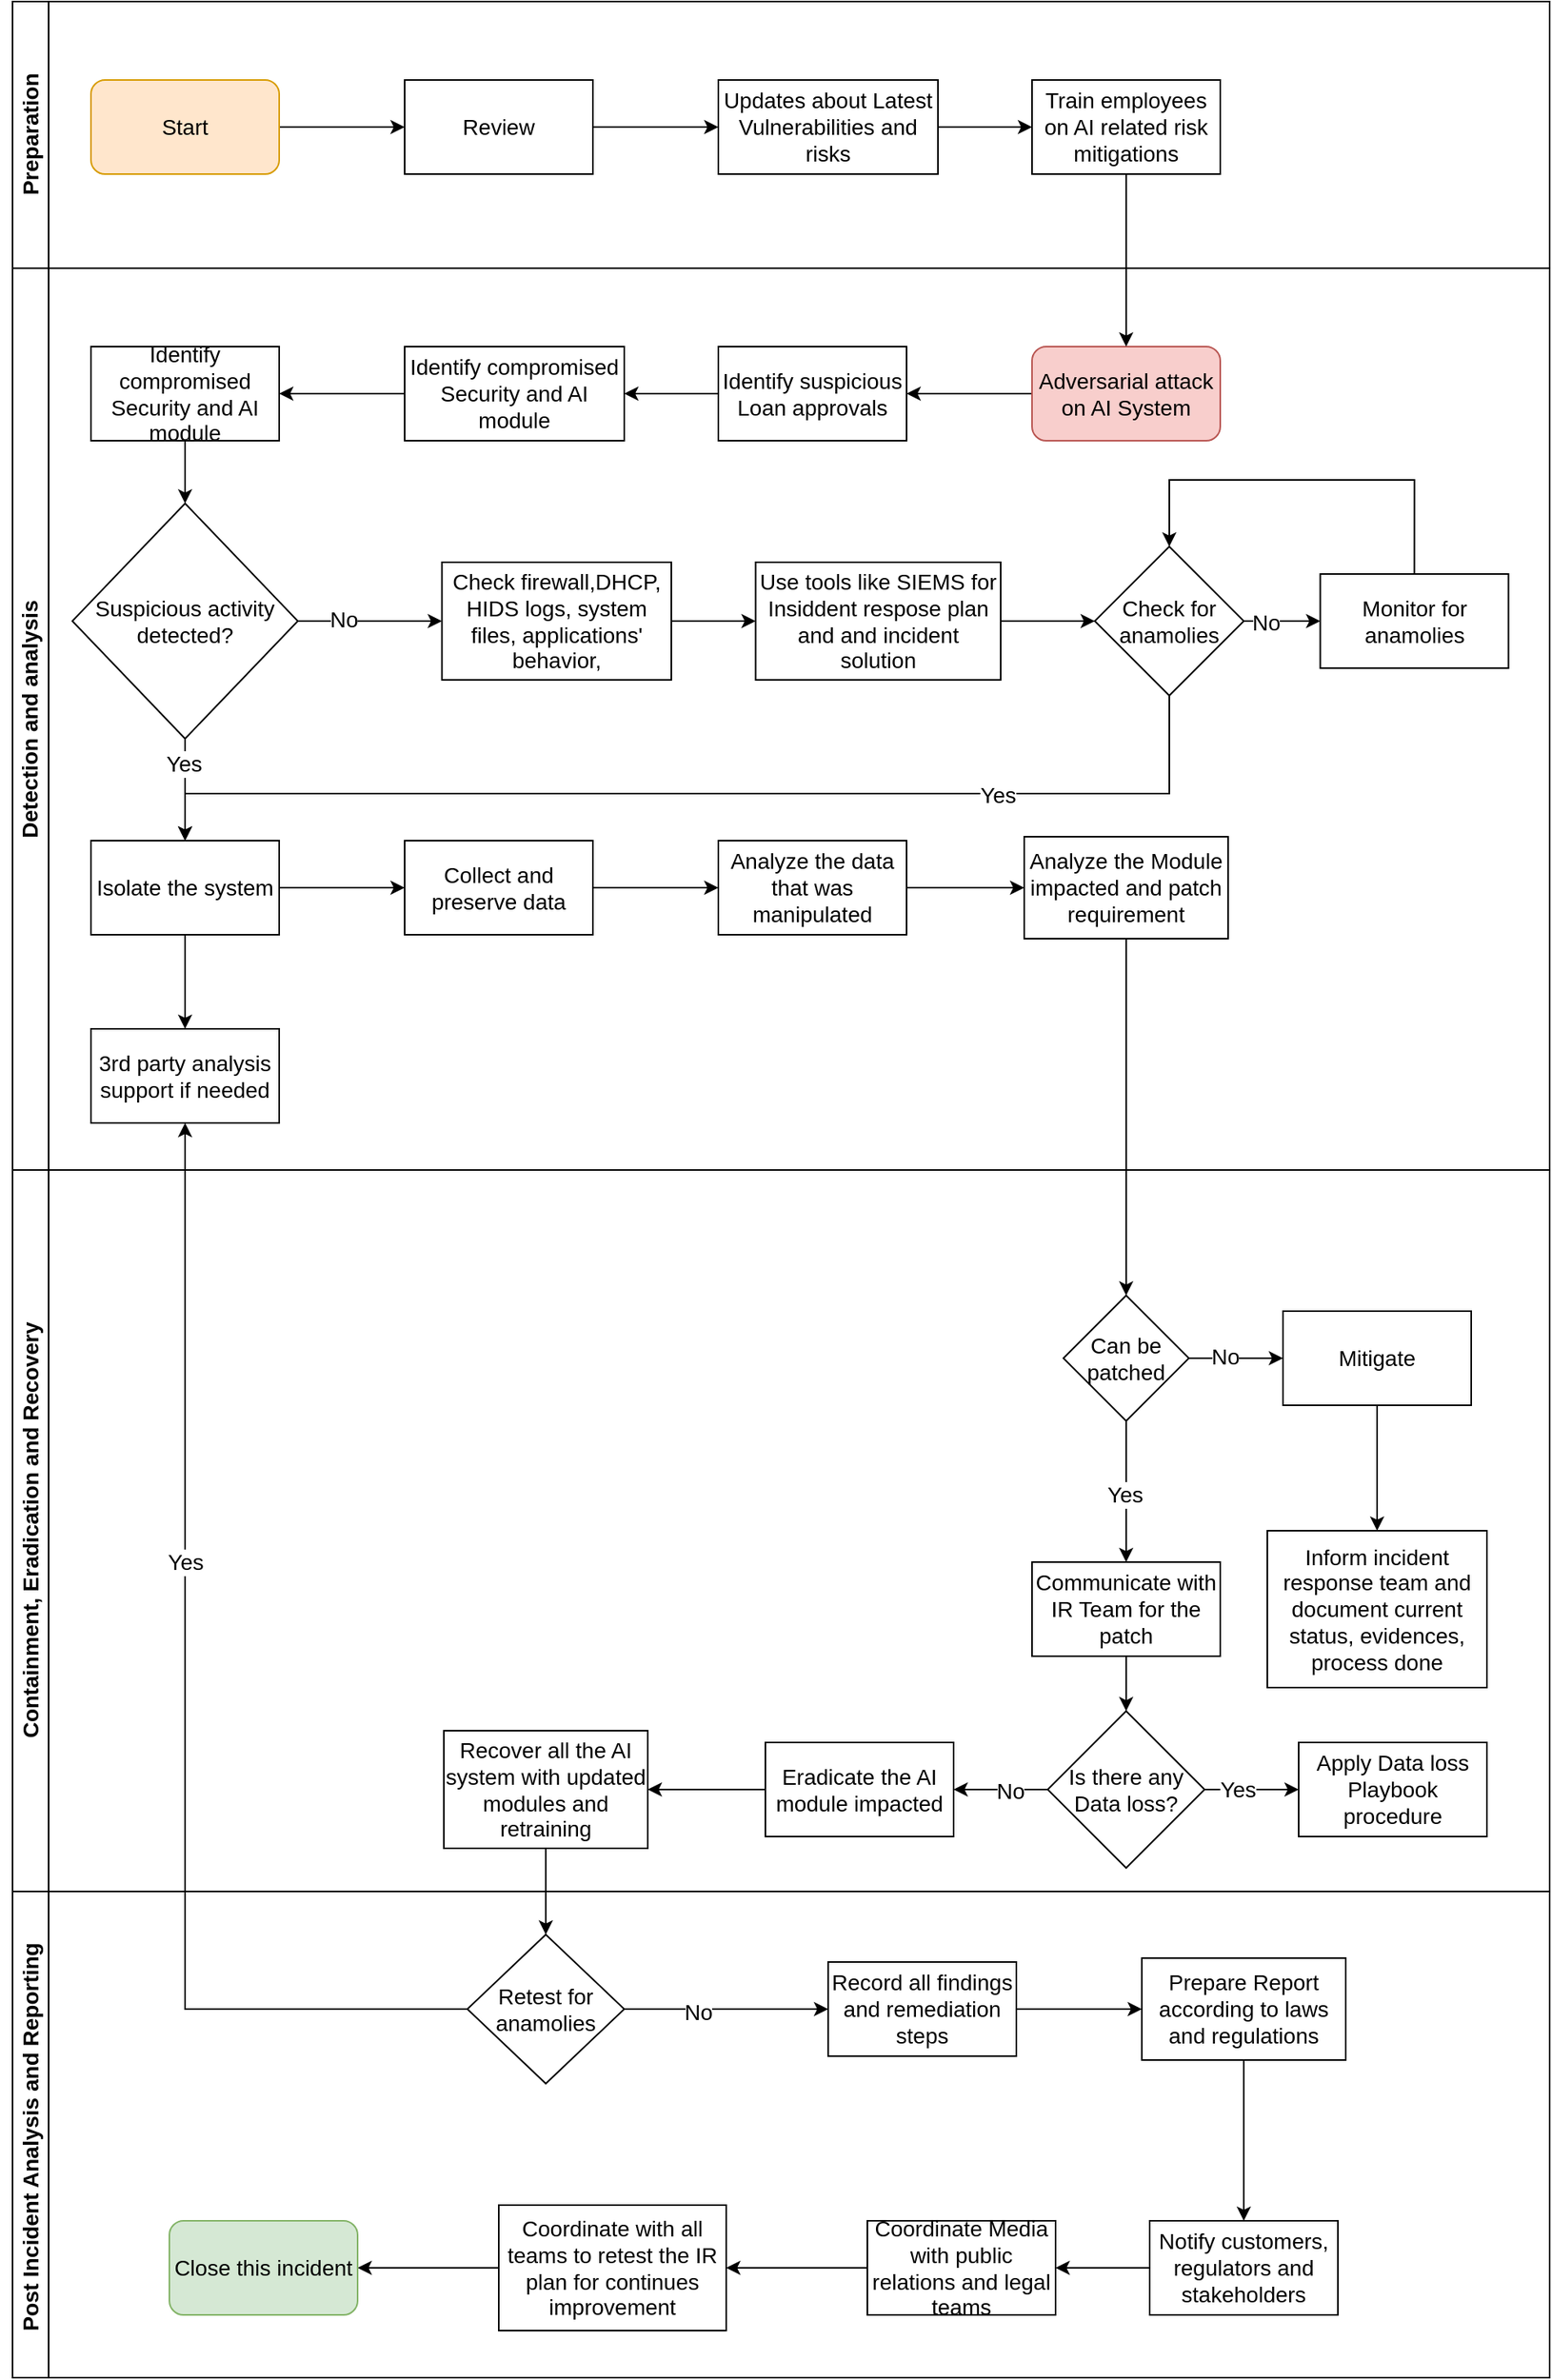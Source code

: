 <mxfile version="22.1.5" type="github">
  <diagram name="Page-1" id="3oRTwqISSOKy9MOM9xWJ">
    <mxGraphModel dx="763" dy="668" grid="1" gridSize="10" guides="1" tooltips="1" connect="1" arrows="1" fold="1" page="1" pageScale="1" pageWidth="850" pageHeight="1100" math="0" shadow="0">
      <root>
        <mxCell id="0" />
        <mxCell id="1" parent="0" />
        <mxCell id="lcPYuuhz_WvnnKhGVCEH-200" value="Preparation" style="swimlane;horizontal=0;whiteSpace=wrap;html=1;fontSize=14;" vertex="1" parent="1">
          <mxGeometry x="950" y="275" width="980" height="170" as="geometry" />
        </mxCell>
        <mxCell id="lcPYuuhz_WvnnKhGVCEH-199" value="" style="edgeStyle=orthogonalEdgeStyle;rounded=0;orthogonalLoop=1;jettySize=auto;html=1;fontSize=14;" edge="1" parent="lcPYuuhz_WvnnKhGVCEH-200" source="lcPYuuhz_WvnnKhGVCEH-197">
          <mxGeometry relative="1" as="geometry">
            <mxPoint x="250.0" y="80" as="targetPoint" />
          </mxGeometry>
        </mxCell>
        <mxCell id="lcPYuuhz_WvnnKhGVCEH-197" value="Start" style="rounded=1;whiteSpace=wrap;html=1;fillColor=#ffe6cc;strokeColor=#d79b00;fontSize=14;" vertex="1" parent="lcPYuuhz_WvnnKhGVCEH-200">
          <mxGeometry x="50" y="50" width="120" height="60" as="geometry" />
        </mxCell>
        <mxCell id="lcPYuuhz_WvnnKhGVCEH-205" value="" style="edgeStyle=orthogonalEdgeStyle;rounded=0;orthogonalLoop=1;jettySize=auto;html=1;fontSize=14;" edge="1" parent="lcPYuuhz_WvnnKhGVCEH-200" source="lcPYuuhz_WvnnKhGVCEH-203" target="lcPYuuhz_WvnnKhGVCEH-204">
          <mxGeometry relative="1" as="geometry" />
        </mxCell>
        <mxCell id="lcPYuuhz_WvnnKhGVCEH-203" value="Review" style="rounded=0;whiteSpace=wrap;html=1;fontSize=14;" vertex="1" parent="lcPYuuhz_WvnnKhGVCEH-200">
          <mxGeometry x="250" y="50" width="120" height="60" as="geometry" />
        </mxCell>
        <mxCell id="lcPYuuhz_WvnnKhGVCEH-207" value="" style="edgeStyle=orthogonalEdgeStyle;rounded=0;orthogonalLoop=1;jettySize=auto;html=1;fontSize=14;" edge="1" parent="lcPYuuhz_WvnnKhGVCEH-200" source="lcPYuuhz_WvnnKhGVCEH-204" target="lcPYuuhz_WvnnKhGVCEH-206">
          <mxGeometry relative="1" as="geometry" />
        </mxCell>
        <mxCell id="lcPYuuhz_WvnnKhGVCEH-204" value="Updates about Latest&lt;br style=&quot;font-size: 14px;&quot;&gt;Vulnerabilities and risks" style="whiteSpace=wrap;html=1;rounded=0;fontSize=14;" vertex="1" parent="lcPYuuhz_WvnnKhGVCEH-200">
          <mxGeometry x="450" y="50" width="140" height="60" as="geometry" />
        </mxCell>
        <mxCell id="lcPYuuhz_WvnnKhGVCEH-206" value="Train employees on AI related risk mitigations" style="whiteSpace=wrap;html=1;rounded=0;fontSize=14;" vertex="1" parent="lcPYuuhz_WvnnKhGVCEH-200">
          <mxGeometry x="650" y="50" width="120" height="60" as="geometry" />
        </mxCell>
        <mxCell id="lcPYuuhz_WvnnKhGVCEH-217" value="Detection and analysis" style="swimlane;horizontal=0;whiteSpace=wrap;html=1;fontSize=14;" vertex="1" parent="1">
          <mxGeometry x="950" y="445" width="980" height="575" as="geometry" />
        </mxCell>
        <mxCell id="lcPYuuhz_WvnnKhGVCEH-228" value="" style="edgeStyle=orthogonalEdgeStyle;rounded=0;orthogonalLoop=1;jettySize=auto;html=1;fontSize=14;" edge="1" parent="lcPYuuhz_WvnnKhGVCEH-217" source="lcPYuuhz_WvnnKhGVCEH-215" target="lcPYuuhz_WvnnKhGVCEH-227">
          <mxGeometry relative="1" as="geometry" />
        </mxCell>
        <mxCell id="lcPYuuhz_WvnnKhGVCEH-215" value="Adversarial attack on AI System" style="rounded=1;whiteSpace=wrap;html=1;fillColor=#f8cecc;strokeColor=#b85450;fontSize=14;" vertex="1" parent="lcPYuuhz_WvnnKhGVCEH-217">
          <mxGeometry x="650" y="50" width="120" height="60" as="geometry" />
        </mxCell>
        <mxCell id="lcPYuuhz_WvnnKhGVCEH-232" value="" style="edgeStyle=orthogonalEdgeStyle;rounded=0;orthogonalLoop=1;jettySize=auto;html=1;fontSize=14;" edge="1" parent="lcPYuuhz_WvnnKhGVCEH-217" source="lcPYuuhz_WvnnKhGVCEH-227" target="lcPYuuhz_WvnnKhGVCEH-231">
          <mxGeometry relative="1" as="geometry" />
        </mxCell>
        <mxCell id="lcPYuuhz_WvnnKhGVCEH-227" value="Identify suspicious Loan approvals" style="rounded=0;whiteSpace=wrap;html=1;fontSize=14;" vertex="1" parent="lcPYuuhz_WvnnKhGVCEH-217">
          <mxGeometry x="450" y="50" width="120" height="60" as="geometry" />
        </mxCell>
        <mxCell id="lcPYuuhz_WvnnKhGVCEH-234" value="" style="edgeStyle=orthogonalEdgeStyle;rounded=0;orthogonalLoop=1;jettySize=auto;html=1;fontSize=14;" edge="1" parent="lcPYuuhz_WvnnKhGVCEH-217" source="lcPYuuhz_WvnnKhGVCEH-231" target="lcPYuuhz_WvnnKhGVCEH-233">
          <mxGeometry relative="1" as="geometry" />
        </mxCell>
        <mxCell id="lcPYuuhz_WvnnKhGVCEH-231" value="Identify compromised Security and AI module" style="whiteSpace=wrap;html=1;rounded=0;fontSize=14;" vertex="1" parent="lcPYuuhz_WvnnKhGVCEH-217">
          <mxGeometry x="250" y="50" width="140" height="60" as="geometry" />
        </mxCell>
        <mxCell id="lcPYuuhz_WvnnKhGVCEH-236" value="" style="edgeStyle=orthogonalEdgeStyle;rounded=0;orthogonalLoop=1;jettySize=auto;html=1;fontSize=14;" edge="1" parent="lcPYuuhz_WvnnKhGVCEH-217" source="lcPYuuhz_WvnnKhGVCEH-233" target="lcPYuuhz_WvnnKhGVCEH-235">
          <mxGeometry relative="1" as="geometry" />
        </mxCell>
        <mxCell id="lcPYuuhz_WvnnKhGVCEH-233" value="Identify compromised Security and AI module" style="whiteSpace=wrap;html=1;rounded=0;fontSize=14;" vertex="1" parent="lcPYuuhz_WvnnKhGVCEH-217">
          <mxGeometry x="50" y="50" width="120" height="60" as="geometry" />
        </mxCell>
        <mxCell id="lcPYuuhz_WvnnKhGVCEH-238" value="" style="edgeStyle=orthogonalEdgeStyle;rounded=0;orthogonalLoop=1;jettySize=auto;html=1;fontSize=14;" edge="1" parent="lcPYuuhz_WvnnKhGVCEH-217" source="lcPYuuhz_WvnnKhGVCEH-235" target="lcPYuuhz_WvnnKhGVCEH-237">
          <mxGeometry relative="1" as="geometry" />
        </mxCell>
        <mxCell id="lcPYuuhz_WvnnKhGVCEH-239" value="No" style="edgeLabel;html=1;align=center;verticalAlign=middle;resizable=0;points=[];fontSize=14;" vertex="1" connectable="0" parent="lcPYuuhz_WvnnKhGVCEH-238">
          <mxGeometry x="-0.365" y="1" relative="1" as="geometry">
            <mxPoint as="offset" />
          </mxGeometry>
        </mxCell>
        <mxCell id="lcPYuuhz_WvnnKhGVCEH-241" value="" style="edgeStyle=orthogonalEdgeStyle;rounded=0;orthogonalLoop=1;jettySize=auto;html=1;fontSize=14;" edge="1" parent="lcPYuuhz_WvnnKhGVCEH-217" source="lcPYuuhz_WvnnKhGVCEH-235" target="lcPYuuhz_WvnnKhGVCEH-240">
          <mxGeometry relative="1" as="geometry" />
        </mxCell>
        <mxCell id="lcPYuuhz_WvnnKhGVCEH-242" value="Yes" style="edgeLabel;html=1;align=center;verticalAlign=middle;resizable=0;points=[];fontSize=14;" vertex="1" connectable="0" parent="lcPYuuhz_WvnnKhGVCEH-241">
          <mxGeometry x="-0.516" y="-1" relative="1" as="geometry">
            <mxPoint as="offset" />
          </mxGeometry>
        </mxCell>
        <mxCell id="lcPYuuhz_WvnnKhGVCEH-235" value="Suspicious activity detected?" style="rhombus;whiteSpace=wrap;html=1;rounded=0;fontSize=14;" vertex="1" parent="lcPYuuhz_WvnnKhGVCEH-217">
          <mxGeometry x="38.13" y="150" width="143.75" height="150" as="geometry" />
        </mxCell>
        <mxCell id="lcPYuuhz_WvnnKhGVCEH-248" value="" style="edgeStyle=orthogonalEdgeStyle;rounded=0;orthogonalLoop=1;jettySize=auto;html=1;fontSize=14;" edge="1" parent="lcPYuuhz_WvnnKhGVCEH-217" source="lcPYuuhz_WvnnKhGVCEH-237" target="lcPYuuhz_WvnnKhGVCEH-247">
          <mxGeometry relative="1" as="geometry" />
        </mxCell>
        <mxCell id="lcPYuuhz_WvnnKhGVCEH-237" value="Check firewall,DHCP, HIDS logs, system files, applications&#39; behavior," style="whiteSpace=wrap;html=1;rounded=0;fontSize=14;" vertex="1" parent="lcPYuuhz_WvnnKhGVCEH-217">
          <mxGeometry x="273.76" y="187.5" width="146.25" height="75" as="geometry" />
        </mxCell>
        <mxCell id="lcPYuuhz_WvnnKhGVCEH-244" value="" style="edgeStyle=orthogonalEdgeStyle;rounded=0;orthogonalLoop=1;jettySize=auto;html=1;fontSize=14;" edge="1" parent="lcPYuuhz_WvnnKhGVCEH-217" source="lcPYuuhz_WvnnKhGVCEH-240" target="lcPYuuhz_WvnnKhGVCEH-243">
          <mxGeometry relative="1" as="geometry" />
        </mxCell>
        <mxCell id="lcPYuuhz_WvnnKhGVCEH-246" value="" style="edgeStyle=orthogonalEdgeStyle;rounded=0;orthogonalLoop=1;jettySize=auto;html=1;fontSize=14;" edge="1" parent="lcPYuuhz_WvnnKhGVCEH-217" source="lcPYuuhz_WvnnKhGVCEH-240" target="lcPYuuhz_WvnnKhGVCEH-245">
          <mxGeometry relative="1" as="geometry" />
        </mxCell>
        <mxCell id="lcPYuuhz_WvnnKhGVCEH-240" value="Isolate the system" style="whiteSpace=wrap;html=1;rounded=0;fontSize=14;" vertex="1" parent="lcPYuuhz_WvnnKhGVCEH-217">
          <mxGeometry x="49.995" y="365" width="120" height="60" as="geometry" />
        </mxCell>
        <mxCell id="lcPYuuhz_WvnnKhGVCEH-250" value="" style="edgeStyle=orthogonalEdgeStyle;rounded=0;orthogonalLoop=1;jettySize=auto;html=1;fontSize=14;" edge="1" parent="lcPYuuhz_WvnnKhGVCEH-217" source="lcPYuuhz_WvnnKhGVCEH-243" target="lcPYuuhz_WvnnKhGVCEH-249">
          <mxGeometry relative="1" as="geometry" />
        </mxCell>
        <mxCell id="lcPYuuhz_WvnnKhGVCEH-243" value="Collect and preserve data" style="whiteSpace=wrap;html=1;rounded=0;fontSize=14;" vertex="1" parent="lcPYuuhz_WvnnKhGVCEH-217">
          <mxGeometry x="249.995" y="365" width="120" height="60" as="geometry" />
        </mxCell>
        <mxCell id="lcPYuuhz_WvnnKhGVCEH-245" value="3rd party analysis support if needed" style="whiteSpace=wrap;html=1;rounded=0;fontSize=14;" vertex="1" parent="lcPYuuhz_WvnnKhGVCEH-217">
          <mxGeometry x="50.005" y="485" width="120" height="60" as="geometry" />
        </mxCell>
        <mxCell id="lcPYuuhz_WvnnKhGVCEH-254" value="" style="edgeStyle=orthogonalEdgeStyle;rounded=0;orthogonalLoop=1;jettySize=auto;html=1;fontSize=14;" edge="1" parent="lcPYuuhz_WvnnKhGVCEH-217" source="lcPYuuhz_WvnnKhGVCEH-247" target="lcPYuuhz_WvnnKhGVCEH-253">
          <mxGeometry relative="1" as="geometry" />
        </mxCell>
        <mxCell id="lcPYuuhz_WvnnKhGVCEH-247" value="Use tools like SIEMS for Insiddent respose plan and and incident solution" style="whiteSpace=wrap;html=1;rounded=0;fontSize=14;" vertex="1" parent="lcPYuuhz_WvnnKhGVCEH-217">
          <mxGeometry x="473.76" y="187.5" width="156.25" height="75" as="geometry" />
        </mxCell>
        <mxCell id="lcPYuuhz_WvnnKhGVCEH-252" value="" style="edgeStyle=orthogonalEdgeStyle;rounded=0;orthogonalLoop=1;jettySize=auto;html=1;fontSize=14;" edge="1" parent="lcPYuuhz_WvnnKhGVCEH-217" source="lcPYuuhz_WvnnKhGVCEH-249" target="lcPYuuhz_WvnnKhGVCEH-251">
          <mxGeometry relative="1" as="geometry" />
        </mxCell>
        <mxCell id="lcPYuuhz_WvnnKhGVCEH-249" value="Analyze the data that was manipulated" style="whiteSpace=wrap;html=1;rounded=0;fontSize=14;" vertex="1" parent="lcPYuuhz_WvnnKhGVCEH-217">
          <mxGeometry x="449.995" y="365" width="120" height="60" as="geometry" />
        </mxCell>
        <mxCell id="lcPYuuhz_WvnnKhGVCEH-251" value="Analyze the Module impacted and patch requirement" style="whiteSpace=wrap;html=1;rounded=0;fontSize=14;" vertex="1" parent="lcPYuuhz_WvnnKhGVCEH-217">
          <mxGeometry x="645" y="362.5" width="130.01" height="65" as="geometry" />
        </mxCell>
        <mxCell id="lcPYuuhz_WvnnKhGVCEH-255" style="edgeStyle=orthogonalEdgeStyle;rounded=0;orthogonalLoop=1;jettySize=auto;html=1;entryX=0.5;entryY=0;entryDx=0;entryDy=0;exitX=0.5;exitY=1;exitDx=0;exitDy=0;fontSize=14;" edge="1" parent="lcPYuuhz_WvnnKhGVCEH-217" source="lcPYuuhz_WvnnKhGVCEH-253" target="lcPYuuhz_WvnnKhGVCEH-240">
          <mxGeometry relative="1" as="geometry">
            <mxPoint x="783.765" y="305" as="sourcePoint" />
            <mxPoint x="200.005" y="445" as="targetPoint" />
            <Array as="points">
              <mxPoint x="737" y="335" />
              <mxPoint x="110" y="335" />
            </Array>
          </mxGeometry>
        </mxCell>
        <mxCell id="lcPYuuhz_WvnnKhGVCEH-256" value="Yes" style="edgeLabel;html=1;align=center;verticalAlign=middle;resizable=0;points=[];fontSize=14;" vertex="1" connectable="0" parent="lcPYuuhz_WvnnKhGVCEH-255">
          <mxGeometry x="-0.301" y="1" relative="1" as="geometry">
            <mxPoint x="79" as="offset" />
          </mxGeometry>
        </mxCell>
        <mxCell id="lcPYuuhz_WvnnKhGVCEH-258" value="" style="edgeStyle=orthogonalEdgeStyle;rounded=0;orthogonalLoop=1;jettySize=auto;html=1;fontSize=14;" edge="1" parent="lcPYuuhz_WvnnKhGVCEH-217" source="lcPYuuhz_WvnnKhGVCEH-253" target="lcPYuuhz_WvnnKhGVCEH-257">
          <mxGeometry relative="1" as="geometry" />
        </mxCell>
        <mxCell id="lcPYuuhz_WvnnKhGVCEH-260" value="No" style="edgeLabel;html=1;align=center;verticalAlign=middle;resizable=0;points=[];fontSize=14;" vertex="1" connectable="0" parent="lcPYuuhz_WvnnKhGVCEH-258">
          <mxGeometry x="-0.445" y="-1" relative="1" as="geometry">
            <mxPoint as="offset" />
          </mxGeometry>
        </mxCell>
        <mxCell id="lcPYuuhz_WvnnKhGVCEH-253" value="Check for anamolies" style="rhombus;whiteSpace=wrap;html=1;rounded=0;fontSize=14;" vertex="1" parent="lcPYuuhz_WvnnKhGVCEH-217">
          <mxGeometry x="690" y="177.5" width="95" height="95" as="geometry" />
        </mxCell>
        <mxCell id="lcPYuuhz_WvnnKhGVCEH-303" style="edgeStyle=orthogonalEdgeStyle;rounded=0;orthogonalLoop=1;jettySize=auto;html=1;exitX=0.5;exitY=0;exitDx=0;exitDy=0;entryX=0.5;entryY=0;entryDx=0;entryDy=0;fontSize=14;" edge="1" parent="lcPYuuhz_WvnnKhGVCEH-217" source="lcPYuuhz_WvnnKhGVCEH-257" target="lcPYuuhz_WvnnKhGVCEH-253">
          <mxGeometry relative="1" as="geometry">
            <Array as="points">
              <mxPoint x="894" y="135" />
              <mxPoint x="738" y="135" />
            </Array>
          </mxGeometry>
        </mxCell>
        <mxCell id="lcPYuuhz_WvnnKhGVCEH-257" value="Monitor for anamolies" style="whiteSpace=wrap;html=1;rounded=0;fontSize=14;" vertex="1" parent="lcPYuuhz_WvnnKhGVCEH-217">
          <mxGeometry x="833.755" y="195" width="120" height="60" as="geometry" />
        </mxCell>
        <mxCell id="lcPYuuhz_WvnnKhGVCEH-216" style="edgeStyle=orthogonalEdgeStyle;rounded=0;orthogonalLoop=1;jettySize=auto;html=1;exitX=0.5;exitY=1;exitDx=0;exitDy=0;fontSize=14;" edge="1" parent="1" source="lcPYuuhz_WvnnKhGVCEH-206" target="lcPYuuhz_WvnnKhGVCEH-215">
          <mxGeometry relative="1" as="geometry" />
        </mxCell>
        <mxCell id="lcPYuuhz_WvnnKhGVCEH-261" value="Containment, Eradication and Recovery" style="swimlane;horizontal=0;whiteSpace=wrap;html=1;fontSize=14;" vertex="1" parent="1">
          <mxGeometry x="950" y="1020" width="980" height="460" as="geometry" />
        </mxCell>
        <mxCell id="lcPYuuhz_WvnnKhGVCEH-266" value="" style="edgeStyle=orthogonalEdgeStyle;rounded=0;orthogonalLoop=1;jettySize=auto;html=1;fontSize=14;" edge="1" parent="lcPYuuhz_WvnnKhGVCEH-261" source="lcPYuuhz_WvnnKhGVCEH-263" target="lcPYuuhz_WvnnKhGVCEH-265">
          <mxGeometry relative="1" as="geometry" />
        </mxCell>
        <mxCell id="lcPYuuhz_WvnnKhGVCEH-269" value="No" style="edgeLabel;html=1;align=center;verticalAlign=middle;resizable=0;points=[];fontSize=14;" vertex="1" connectable="0" parent="lcPYuuhz_WvnnKhGVCEH-266">
          <mxGeometry x="-0.249" y="1" relative="1" as="geometry">
            <mxPoint as="offset" />
          </mxGeometry>
        </mxCell>
        <mxCell id="lcPYuuhz_WvnnKhGVCEH-271" value="" style="edgeStyle=orthogonalEdgeStyle;rounded=0;orthogonalLoop=1;jettySize=auto;html=1;fontSize=14;" edge="1" parent="lcPYuuhz_WvnnKhGVCEH-261" source="lcPYuuhz_WvnnKhGVCEH-263" target="lcPYuuhz_WvnnKhGVCEH-270">
          <mxGeometry relative="1" as="geometry" />
        </mxCell>
        <mxCell id="lcPYuuhz_WvnnKhGVCEH-272" value="Yes" style="edgeLabel;html=1;align=center;verticalAlign=middle;resizable=0;points=[];fontSize=14;" vertex="1" connectable="0" parent="lcPYuuhz_WvnnKhGVCEH-271">
          <mxGeometry x="0.036" y="-1" relative="1" as="geometry">
            <mxPoint as="offset" />
          </mxGeometry>
        </mxCell>
        <mxCell id="lcPYuuhz_WvnnKhGVCEH-263" value="Can be patched" style="rhombus;whiteSpace=wrap;html=1;rounded=0;fontSize=14;" vertex="1" parent="lcPYuuhz_WvnnKhGVCEH-261">
          <mxGeometry x="669.995" y="80" width="80" height="80" as="geometry" />
        </mxCell>
        <mxCell id="lcPYuuhz_WvnnKhGVCEH-268" value="" style="edgeStyle=orthogonalEdgeStyle;rounded=0;orthogonalLoop=1;jettySize=auto;html=1;fontSize=14;" edge="1" parent="lcPYuuhz_WvnnKhGVCEH-261" source="lcPYuuhz_WvnnKhGVCEH-265" target="lcPYuuhz_WvnnKhGVCEH-267">
          <mxGeometry relative="1" as="geometry" />
        </mxCell>
        <mxCell id="lcPYuuhz_WvnnKhGVCEH-265" value="Mitigate" style="whiteSpace=wrap;html=1;rounded=0;fontSize=14;" vertex="1" parent="lcPYuuhz_WvnnKhGVCEH-261">
          <mxGeometry x="809.995" y="90" width="120" height="60" as="geometry" />
        </mxCell>
        <mxCell id="lcPYuuhz_WvnnKhGVCEH-267" value="Inform incident response team and document current status, evidences, process done" style="whiteSpace=wrap;html=1;rounded=0;fontSize=14;" vertex="1" parent="lcPYuuhz_WvnnKhGVCEH-261">
          <mxGeometry x="799.99" y="230" width="140.01" height="100" as="geometry" />
        </mxCell>
        <mxCell id="lcPYuuhz_WvnnKhGVCEH-274" value="" style="edgeStyle=orthogonalEdgeStyle;rounded=0;orthogonalLoop=1;jettySize=auto;html=1;fontSize=14;" edge="1" parent="lcPYuuhz_WvnnKhGVCEH-261" source="lcPYuuhz_WvnnKhGVCEH-270" target="lcPYuuhz_WvnnKhGVCEH-273">
          <mxGeometry relative="1" as="geometry" />
        </mxCell>
        <mxCell id="lcPYuuhz_WvnnKhGVCEH-270" value="Communicate with IR Team for the patch" style="whiteSpace=wrap;html=1;rounded=0;fontSize=14;" vertex="1" parent="lcPYuuhz_WvnnKhGVCEH-261">
          <mxGeometry x="649.995" y="250" width="120" height="60" as="geometry" />
        </mxCell>
        <mxCell id="lcPYuuhz_WvnnKhGVCEH-276" value="" style="edgeStyle=orthogonalEdgeStyle;rounded=0;orthogonalLoop=1;jettySize=auto;html=1;fontSize=14;" edge="1" parent="lcPYuuhz_WvnnKhGVCEH-261" source="lcPYuuhz_WvnnKhGVCEH-273" target="lcPYuuhz_WvnnKhGVCEH-275">
          <mxGeometry relative="1" as="geometry" />
        </mxCell>
        <mxCell id="lcPYuuhz_WvnnKhGVCEH-277" value="No" style="edgeLabel;html=1;align=center;verticalAlign=middle;resizable=0;points=[];fontSize=14;" vertex="1" connectable="0" parent="lcPYuuhz_WvnnKhGVCEH-276">
          <mxGeometry x="-0.207" y="1" relative="1" as="geometry">
            <mxPoint as="offset" />
          </mxGeometry>
        </mxCell>
        <mxCell id="lcPYuuhz_WvnnKhGVCEH-279" value="" style="edgeStyle=orthogonalEdgeStyle;rounded=0;orthogonalLoop=1;jettySize=auto;html=1;fontSize=14;" edge="1" parent="lcPYuuhz_WvnnKhGVCEH-261" source="lcPYuuhz_WvnnKhGVCEH-273" target="lcPYuuhz_WvnnKhGVCEH-278">
          <mxGeometry relative="1" as="geometry" />
        </mxCell>
        <mxCell id="lcPYuuhz_WvnnKhGVCEH-280" value="Yes" style="edgeLabel;html=1;align=center;verticalAlign=middle;resizable=0;points=[];fontSize=14;" vertex="1" connectable="0" parent="lcPYuuhz_WvnnKhGVCEH-279">
          <mxGeometry x="-0.314" relative="1" as="geometry">
            <mxPoint as="offset" />
          </mxGeometry>
        </mxCell>
        <mxCell id="lcPYuuhz_WvnnKhGVCEH-273" value="Is there any Data loss?" style="rhombus;whiteSpace=wrap;html=1;rounded=0;fontSize=14;" vertex="1" parent="lcPYuuhz_WvnnKhGVCEH-261">
          <mxGeometry x="659.99" y="345" width="100" height="100" as="geometry" />
        </mxCell>
        <mxCell id="lcPYuuhz_WvnnKhGVCEH-282" value="" style="edgeStyle=orthogonalEdgeStyle;rounded=0;orthogonalLoop=1;jettySize=auto;html=1;fontSize=14;" edge="1" parent="lcPYuuhz_WvnnKhGVCEH-261" source="lcPYuuhz_WvnnKhGVCEH-275" target="lcPYuuhz_WvnnKhGVCEH-281">
          <mxGeometry relative="1" as="geometry" />
        </mxCell>
        <mxCell id="lcPYuuhz_WvnnKhGVCEH-275" value="Eradicate the AI module impacted" style="whiteSpace=wrap;html=1;rounded=0;fontSize=14;" vertex="1" parent="lcPYuuhz_WvnnKhGVCEH-261">
          <mxGeometry x="479.99" y="365" width="120" height="60" as="geometry" />
        </mxCell>
        <mxCell id="lcPYuuhz_WvnnKhGVCEH-278" value="Apply Data loss Playbook procedure" style="whiteSpace=wrap;html=1;rounded=0;fontSize=14;" vertex="1" parent="lcPYuuhz_WvnnKhGVCEH-261">
          <mxGeometry x="819.99" y="365" width="120" height="60" as="geometry" />
        </mxCell>
        <mxCell id="lcPYuuhz_WvnnKhGVCEH-281" value="Recover all the AI system with updated modules and retraining" style="whiteSpace=wrap;html=1;rounded=0;fontSize=14;" vertex="1" parent="lcPYuuhz_WvnnKhGVCEH-261">
          <mxGeometry x="274.98" y="357.5" width="130.01" height="75" as="geometry" />
        </mxCell>
        <mxCell id="lcPYuuhz_WvnnKhGVCEH-264" value="" style="edgeStyle=orthogonalEdgeStyle;rounded=0;orthogonalLoop=1;jettySize=auto;html=1;fontSize=14;" edge="1" parent="1" source="lcPYuuhz_WvnnKhGVCEH-251" target="lcPYuuhz_WvnnKhGVCEH-263">
          <mxGeometry relative="1" as="geometry" />
        </mxCell>
        <mxCell id="lcPYuuhz_WvnnKhGVCEH-262" style="edgeStyle=orthogonalEdgeStyle;rounded=0;orthogonalLoop=1;jettySize=auto;html=1;exitX=0;exitY=0;exitDx=0;exitDy=0;entryX=0;entryY=1;entryDx=0;entryDy=0;fontSize=14;" edge="1" parent="1" source="lcPYuuhz_WvnnKhGVCEH-261" target="lcPYuuhz_WvnnKhGVCEH-217">
          <mxGeometry relative="1" as="geometry" />
        </mxCell>
        <mxCell id="lcPYuuhz_WvnnKhGVCEH-283" value="Post Incident Analysis and Reporting&amp;nbsp;&lt;span id=&quot;docs-internal-guid-a91d0a9c-7fff-19c1-0a09-d55a67475867&quot; style=&quot;font-weight: normal; font-size: 14px;&quot;&gt;&lt;/span&gt;&lt;span id=&quot;docs-internal-guid-a91d0a9c-7fff-19c1-0a09-d55a67475867&quot; style=&quot;font-weight: normal; font-size: 14px;&quot;&gt;&lt;/span&gt;" style="swimlane;horizontal=0;whiteSpace=wrap;html=1;fontSize=14;" vertex="1" parent="1">
          <mxGeometry x="950" y="1480" width="980" height="310" as="geometry" />
        </mxCell>
        <mxCell id="lcPYuuhz_WvnnKhGVCEH-289" value="" style="edgeStyle=orthogonalEdgeStyle;rounded=0;orthogonalLoop=1;jettySize=auto;html=1;fontSize=14;" edge="1" parent="lcPYuuhz_WvnnKhGVCEH-283" source="lcPYuuhz_WvnnKhGVCEH-284" target="lcPYuuhz_WvnnKhGVCEH-288">
          <mxGeometry relative="1" as="geometry" />
        </mxCell>
        <mxCell id="lcPYuuhz_WvnnKhGVCEH-290" value="No" style="edgeLabel;html=1;align=center;verticalAlign=middle;resizable=0;points=[];fontSize=14;" vertex="1" connectable="0" parent="lcPYuuhz_WvnnKhGVCEH-289">
          <mxGeometry x="-0.288" y="-2" relative="1" as="geometry">
            <mxPoint as="offset" />
          </mxGeometry>
        </mxCell>
        <mxCell id="lcPYuuhz_WvnnKhGVCEH-284" value="Retest for anamolies" style="rhombus;whiteSpace=wrap;html=1;rounded=0;fontSize=14;" vertex="1" parent="lcPYuuhz_WvnnKhGVCEH-283">
          <mxGeometry x="289.98" y="27.5" width="100.01" height="95" as="geometry" />
        </mxCell>
        <mxCell id="lcPYuuhz_WvnnKhGVCEH-292" value="" style="edgeStyle=orthogonalEdgeStyle;rounded=0;orthogonalLoop=1;jettySize=auto;html=1;fontSize=14;" edge="1" parent="lcPYuuhz_WvnnKhGVCEH-283" source="lcPYuuhz_WvnnKhGVCEH-288" target="lcPYuuhz_WvnnKhGVCEH-291">
          <mxGeometry relative="1" as="geometry" />
        </mxCell>
        <mxCell id="lcPYuuhz_WvnnKhGVCEH-288" value="Record all findings and remediation steps&lt;span id=&quot;docs-internal-guid-0aa636bb-7fff-c5f6-6cbc-05aaa12c4583&quot; style=&quot;font-size: 14px;&quot;&gt;&lt;/span&gt;" style="whiteSpace=wrap;html=1;rounded=0;fontSize=14;" vertex="1" parent="lcPYuuhz_WvnnKhGVCEH-283">
          <mxGeometry x="520" y="45" width="120" height="60" as="geometry" />
        </mxCell>
        <mxCell id="lcPYuuhz_WvnnKhGVCEH-291" value="Prepare Report according to laws and regulations" style="whiteSpace=wrap;html=1;rounded=0;fontSize=14;" vertex="1" parent="lcPYuuhz_WvnnKhGVCEH-283">
          <mxGeometry x="720" y="42.5" width="130" height="65" as="geometry" />
        </mxCell>
        <mxCell id="lcPYuuhz_WvnnKhGVCEH-295" value="" style="edgeStyle=orthogonalEdgeStyle;rounded=0;orthogonalLoop=1;jettySize=auto;html=1;fontSize=14;" edge="1" parent="lcPYuuhz_WvnnKhGVCEH-283" source="lcPYuuhz_WvnnKhGVCEH-291" target="lcPYuuhz_WvnnKhGVCEH-294">
          <mxGeometry relative="1" as="geometry" />
        </mxCell>
        <mxCell id="lcPYuuhz_WvnnKhGVCEH-297" value="" style="edgeStyle=orthogonalEdgeStyle;rounded=0;orthogonalLoop=1;jettySize=auto;html=1;fontSize=14;" edge="1" parent="lcPYuuhz_WvnnKhGVCEH-283" source="lcPYuuhz_WvnnKhGVCEH-294" target="lcPYuuhz_WvnnKhGVCEH-296">
          <mxGeometry relative="1" as="geometry" />
        </mxCell>
        <mxCell id="lcPYuuhz_WvnnKhGVCEH-294" value="Notify customers, regulators and stakeholders" style="whiteSpace=wrap;html=1;rounded=0;fontSize=14;" vertex="1" parent="lcPYuuhz_WvnnKhGVCEH-283">
          <mxGeometry x="725" y="210" width="120" height="60" as="geometry" />
        </mxCell>
        <mxCell id="lcPYuuhz_WvnnKhGVCEH-299" value="" style="edgeStyle=orthogonalEdgeStyle;rounded=0;orthogonalLoop=1;jettySize=auto;html=1;fontSize=14;" edge="1" parent="lcPYuuhz_WvnnKhGVCEH-283" source="lcPYuuhz_WvnnKhGVCEH-296" target="lcPYuuhz_WvnnKhGVCEH-298">
          <mxGeometry relative="1" as="geometry" />
        </mxCell>
        <mxCell id="lcPYuuhz_WvnnKhGVCEH-296" value="Coordinate Media with public relations and legal teams" style="whiteSpace=wrap;html=1;rounded=0;fontSize=14;" vertex="1" parent="lcPYuuhz_WvnnKhGVCEH-283">
          <mxGeometry x="545" y="210" width="120" height="60" as="geometry" />
        </mxCell>
        <mxCell id="lcPYuuhz_WvnnKhGVCEH-301" style="edgeStyle=orthogonalEdgeStyle;rounded=0;orthogonalLoop=1;jettySize=auto;html=1;entryX=1;entryY=0.5;entryDx=0;entryDy=0;fontSize=14;" edge="1" parent="lcPYuuhz_WvnnKhGVCEH-283" source="lcPYuuhz_WvnnKhGVCEH-298" target="lcPYuuhz_WvnnKhGVCEH-300">
          <mxGeometry relative="1" as="geometry" />
        </mxCell>
        <mxCell id="lcPYuuhz_WvnnKhGVCEH-298" value="Coordinate with all teams to retest the IR plan for continues improvement" style="whiteSpace=wrap;html=1;rounded=0;fontSize=14;" vertex="1" parent="lcPYuuhz_WvnnKhGVCEH-283">
          <mxGeometry x="310" y="200" width="145" height="80" as="geometry" />
        </mxCell>
        <mxCell id="lcPYuuhz_WvnnKhGVCEH-300" value="Close this incident" style="rounded=1;whiteSpace=wrap;html=1;fillColor=#d5e8d4;strokeColor=#82b366;fontSize=14;" vertex="1" parent="lcPYuuhz_WvnnKhGVCEH-283">
          <mxGeometry x="100" y="210" width="120" height="60" as="geometry" />
        </mxCell>
        <mxCell id="lcPYuuhz_WvnnKhGVCEH-285" value="" style="edgeStyle=orthogonalEdgeStyle;rounded=0;orthogonalLoop=1;jettySize=auto;html=1;fontSize=14;" edge="1" parent="1" source="lcPYuuhz_WvnnKhGVCEH-281" target="lcPYuuhz_WvnnKhGVCEH-284">
          <mxGeometry relative="1" as="geometry" />
        </mxCell>
        <mxCell id="lcPYuuhz_WvnnKhGVCEH-286" style="edgeStyle=orthogonalEdgeStyle;rounded=0;orthogonalLoop=1;jettySize=auto;html=1;fontSize=14;" edge="1" parent="1" source="lcPYuuhz_WvnnKhGVCEH-284" target="lcPYuuhz_WvnnKhGVCEH-245">
          <mxGeometry relative="1" as="geometry" />
        </mxCell>
        <mxCell id="lcPYuuhz_WvnnKhGVCEH-287" value="Yes" style="edgeLabel;html=1;align=center;verticalAlign=middle;resizable=0;points=[];fontSize=14;" vertex="1" connectable="0" parent="lcPYuuhz_WvnnKhGVCEH-286">
          <mxGeometry x="-0.828" y="1" relative="1" as="geometry">
            <mxPoint x="-116" y="-286" as="offset" />
          </mxGeometry>
        </mxCell>
      </root>
    </mxGraphModel>
  </diagram>
</mxfile>
